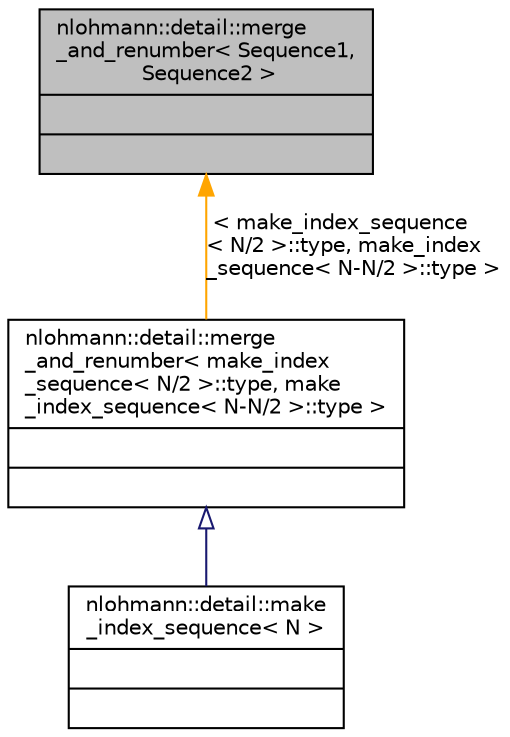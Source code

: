 digraph "nlohmann::detail::merge_and_renumber&lt; Sequence1, Sequence2 &gt;"
{
 // INTERACTIVE_SVG=YES
  bgcolor="transparent";
  edge [fontname="Helvetica",fontsize="10",labelfontname="Helvetica",labelfontsize="10"];
  node [fontname="Helvetica",fontsize="10",shape=record];
  Node1 [label="{nlohmann::detail::merge\l_and_renumber\< Sequence1,\l Sequence2 \>\n||}",height=0.2,width=0.4,color="black", fillcolor="grey75", style="filled", fontcolor="black"];
  Node1 -> Node2 [dir="back",color="orange",fontsize="10",style="solid",label=" \< make_index_sequence\l\< N/2 \>::type, make_index\l_sequence\< N-N/2 \>::type \>" ,fontname="Helvetica"];
  Node2 [label="{nlohmann::detail::merge\l_and_renumber\< make_index\l_sequence\< N/2 \>::type, make\l_index_sequence\< N-N/2 \>::type \>\n||}",height=0.2,width=0.4,color="black",URL="$da/de9/structnlohmann_1_1detail_1_1merge__and__renumber.html"];
  Node2 -> Node3 [dir="back",color="midnightblue",fontsize="10",style="solid",arrowtail="onormal",fontname="Helvetica"];
  Node3 [label="{nlohmann::detail::make\l_index_sequence\< N \>\n||}",height=0.2,width=0.4,color="black",URL="$d9/d0e/structnlohmann_1_1detail_1_1make__index__sequence.html"];
}
